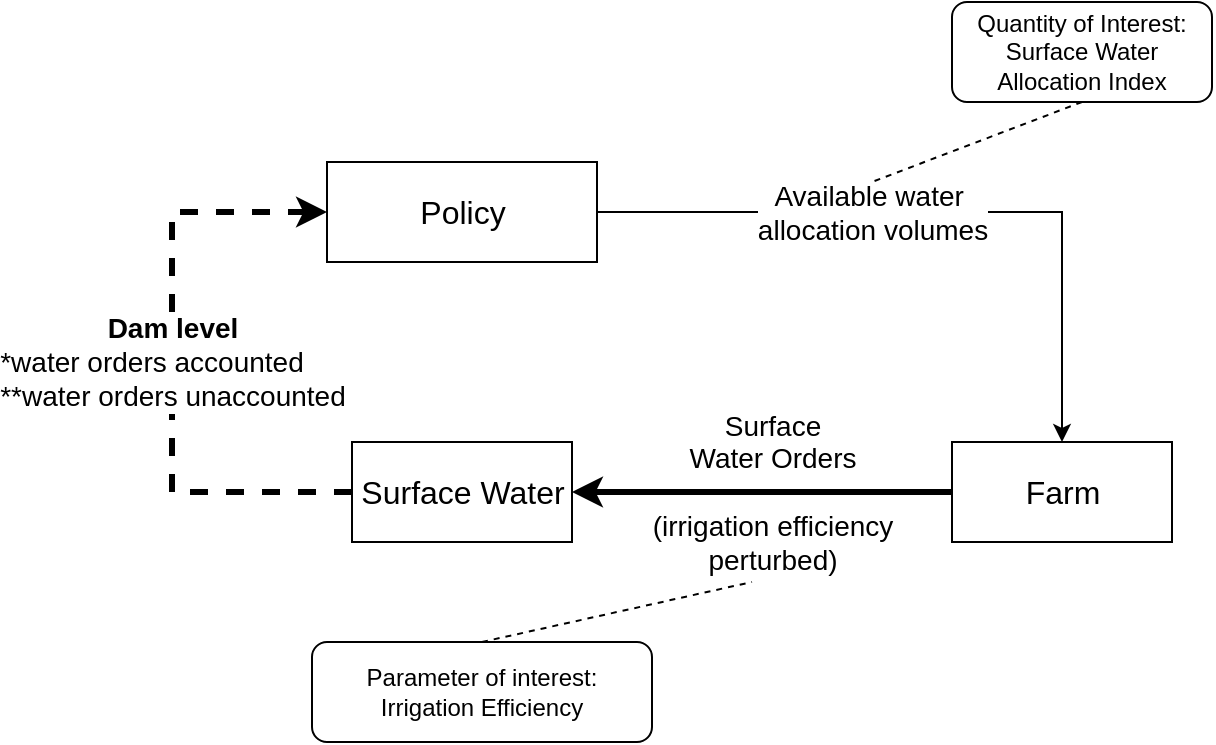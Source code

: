 <mxfile version="12.6.5" type="device"><diagram id="lbyHFnzkzSy2JBlj9O6T" name="Page-1"><mxGraphModel dx="1086" dy="806" grid="1" gridSize="10" guides="1" tooltips="1" connect="1" arrows="1" fold="1" page="1" pageScale="1" pageWidth="850" pageHeight="1100" math="0" shadow="0"><root><mxCell id="0"/><mxCell id="1" parent="0"/><mxCell id="dKWHsCpnj3T4U5ezRn2A-3" value="&lt;font style=&quot;font-size: 16px&quot;&gt;Farm&lt;/font&gt;" style="html=1;strokeWidth=1;strokeColor=#000000;" parent="1" vertex="1"><mxGeometry x="600" y="320" width="110" height="50" as="geometry"/></mxCell><mxCell id="dKWHsCpnj3T4U5ezRn2A-4" value="&lt;font style=&quot;font-size: 16px&quot;&gt;Policy&lt;/font&gt;" style="html=1;strokeWidth=1;strokeColor=#000000;" parent="1" vertex="1"><mxGeometry x="287.5" y="180" width="135" height="50" as="geometry"/></mxCell><mxCell id="dKWHsCpnj3T4U5ezRn2A-5" value="&lt;font style=&quot;font-size: 16px&quot;&gt;Surface Water&lt;/font&gt;" style="html=1;strokeWidth=1;strokeColor=#000000;" parent="1" vertex="1"><mxGeometry x="300" y="320" width="110" height="50" as="geometry"/></mxCell><mxCell id="dKWHsCpnj3T4U5ezRn2A-13" style="edgeStyle=orthogonalEdgeStyle;rounded=0;html=1;exitX=1;exitY=0.5;entryX=0.5;entryY=0;startArrow=none;startFill=0;endArrow=classic;endFill=1;jettySize=auto;orthogonalLoop=1;entryDx=0;entryDy=0;" parent="1" source="dKWHsCpnj3T4U5ezRn2A-4" target="dKWHsCpnj3T4U5ezRn2A-3" edge="1"><mxGeometry relative="1" as="geometry"/></mxCell><mxCell id="dKWHsCpnj3T4U5ezRn2A-14" value="Available water&amp;nbsp;&lt;br&gt;allocation volumes" style="text;html=1;resizable=0;points=[];align=center;verticalAlign=middle;labelBackgroundColor=#ffffff;fontSize=14;" parent="dKWHsCpnj3T4U5ezRn2A-13" vertex="1" connectable="0"><mxGeometry x="-0.249" y="-1" relative="1" as="geometry"><mxPoint x="6.5" y="-1" as="offset"/></mxGeometry></mxCell><mxCell id="dKWHsCpnj3T4U5ezRn2A-21" style="edgeStyle=orthogonalEdgeStyle;rounded=0;html=1;exitX=0;exitY=0.5;entryX=1;entryY=0.5;startArrow=none;startFill=0;endArrow=classic;endFill=1;jettySize=auto;orthogonalLoop=1;entryDx=0;entryDy=0;strokeWidth=3;exitDx=0;exitDy=0;" parent="1" source="dKWHsCpnj3T4U5ezRn2A-3" target="dKWHsCpnj3T4U5ezRn2A-5" edge="1"><mxGeometry relative="1" as="geometry"><Array as="points"><mxPoint x="410" y="345"/></Array><mxPoint x="437.5" y="380" as="targetPoint"/></mxGeometry></mxCell><mxCell id="dKWHsCpnj3T4U5ezRn2A-40" value="&lt;span style=&quot;font-size: 14px&quot;&gt;Surface&lt;/span&gt;&lt;br style=&quot;font-size: 14px;&quot;&gt;&lt;span style=&quot;font-size: 14px&quot;&gt;Water Orders&lt;br&gt;&lt;br&gt;(irrigation efficiency &lt;br&gt;perturbed)&lt;br&gt;&lt;/span&gt;" style="text;html=1;align=center;verticalAlign=middle;resizable=0;points=[];labelBackgroundColor=none;" parent="dKWHsCpnj3T4U5ezRn2A-21" vertex="1" connectable="0"><mxGeometry x="-0.263" y="-1" relative="1" as="geometry"><mxPoint x="-20" y="1" as="offset"/></mxGeometry></mxCell><mxCell id="dKWHsCpnj3T4U5ezRn2A-22" style="edgeStyle=orthogonalEdgeStyle;rounded=0;html=1;exitX=0;exitY=0.5;entryX=0;entryY=0.5;startArrow=none;startFill=0;endArrow=classic;endFill=1;jettySize=auto;orthogonalLoop=1;exitDx=0;exitDy=0;strokeWidth=3;dashed=1;" parent="1" source="dKWHsCpnj3T4U5ezRn2A-5" target="dKWHsCpnj3T4U5ezRn2A-4" edge="1"><mxGeometry relative="1" as="geometry"><Array as="points"><mxPoint x="210" y="345"/><mxPoint x="210" y="205"/></Array><mxPoint x="190" y="415" as="sourcePoint"/></mxGeometry></mxCell><mxCell id="dKWHsCpnj3T4U5ezRn2A-23" value="&lt;font style=&quot;font-size: 14px&quot;&gt;&lt;b&gt;Dam level&lt;/b&gt;&lt;br&gt;&lt;div style=&quot;text-align: left&quot;&gt;*water orders accounted&lt;/div&gt;&lt;div style=&quot;text-align: left&quot;&gt;**water orders unaccounted&lt;/div&gt;&lt;/font&gt;" style="text;html=1;resizable=0;points=[];align=center;verticalAlign=middle;labelBackgroundColor=#ffffff;fontSize=14;" parent="dKWHsCpnj3T4U5ezRn2A-22" vertex="1" connectable="0"><mxGeometry x="-0.212" y="-1" relative="1" as="geometry"><mxPoint x="-1" y="-34" as="offset"/></mxGeometry></mxCell><mxCell id="dKWHsCpnj3T4U5ezRn2A-45" style="rounded=0;orthogonalLoop=1;jettySize=auto;html=1;exitX=0.5;exitY=0;exitDx=0;exitDy=0;dashed=1;strokeWidth=1;endArrow=none;endFill=0;" parent="1" source="dKWHsCpnj3T4U5ezRn2A-41" edge="1"><mxGeometry relative="1" as="geometry"><mxPoint x="500" y="390" as="targetPoint"/></mxGeometry></mxCell><mxCell id="dKWHsCpnj3T4U5ezRn2A-41" value="Parameter of interest:&lt;br&gt;Irrigation Efficiency" style="text;html=1;strokeColor=#000000;fillColor=none;align=center;verticalAlign=middle;whiteSpace=wrap;rounded=1;labelBackgroundColor=none;" parent="1" vertex="1"><mxGeometry x="280" y="420" width="170" height="50" as="geometry"/></mxCell><mxCell id="dKWHsCpnj3T4U5ezRn2A-46" style="edgeStyle=none;rounded=0;orthogonalLoop=1;jettySize=auto;html=1;exitX=0.5;exitY=1;exitDx=0;exitDy=0;dashed=1;endArrow=none;endFill=0;strokeWidth=1;" parent="1" source="dKWHsCpnj3T4U5ezRn2A-42" edge="1"><mxGeometry relative="1" as="geometry"><mxPoint x="560" y="190" as="targetPoint"/></mxGeometry></mxCell><mxCell id="dKWHsCpnj3T4U5ezRn2A-42" value="Quantity of Interest:&lt;br&gt;Surface Water Allocation Index" style="text;html=1;strokeColor=#000000;fillColor=none;align=center;verticalAlign=middle;whiteSpace=wrap;rounded=1;labelBackgroundColor=none;" parent="1" vertex="1"><mxGeometry x="600" y="100" width="130" height="50" as="geometry"/></mxCell></root></mxGraphModel></diagram></mxfile>
